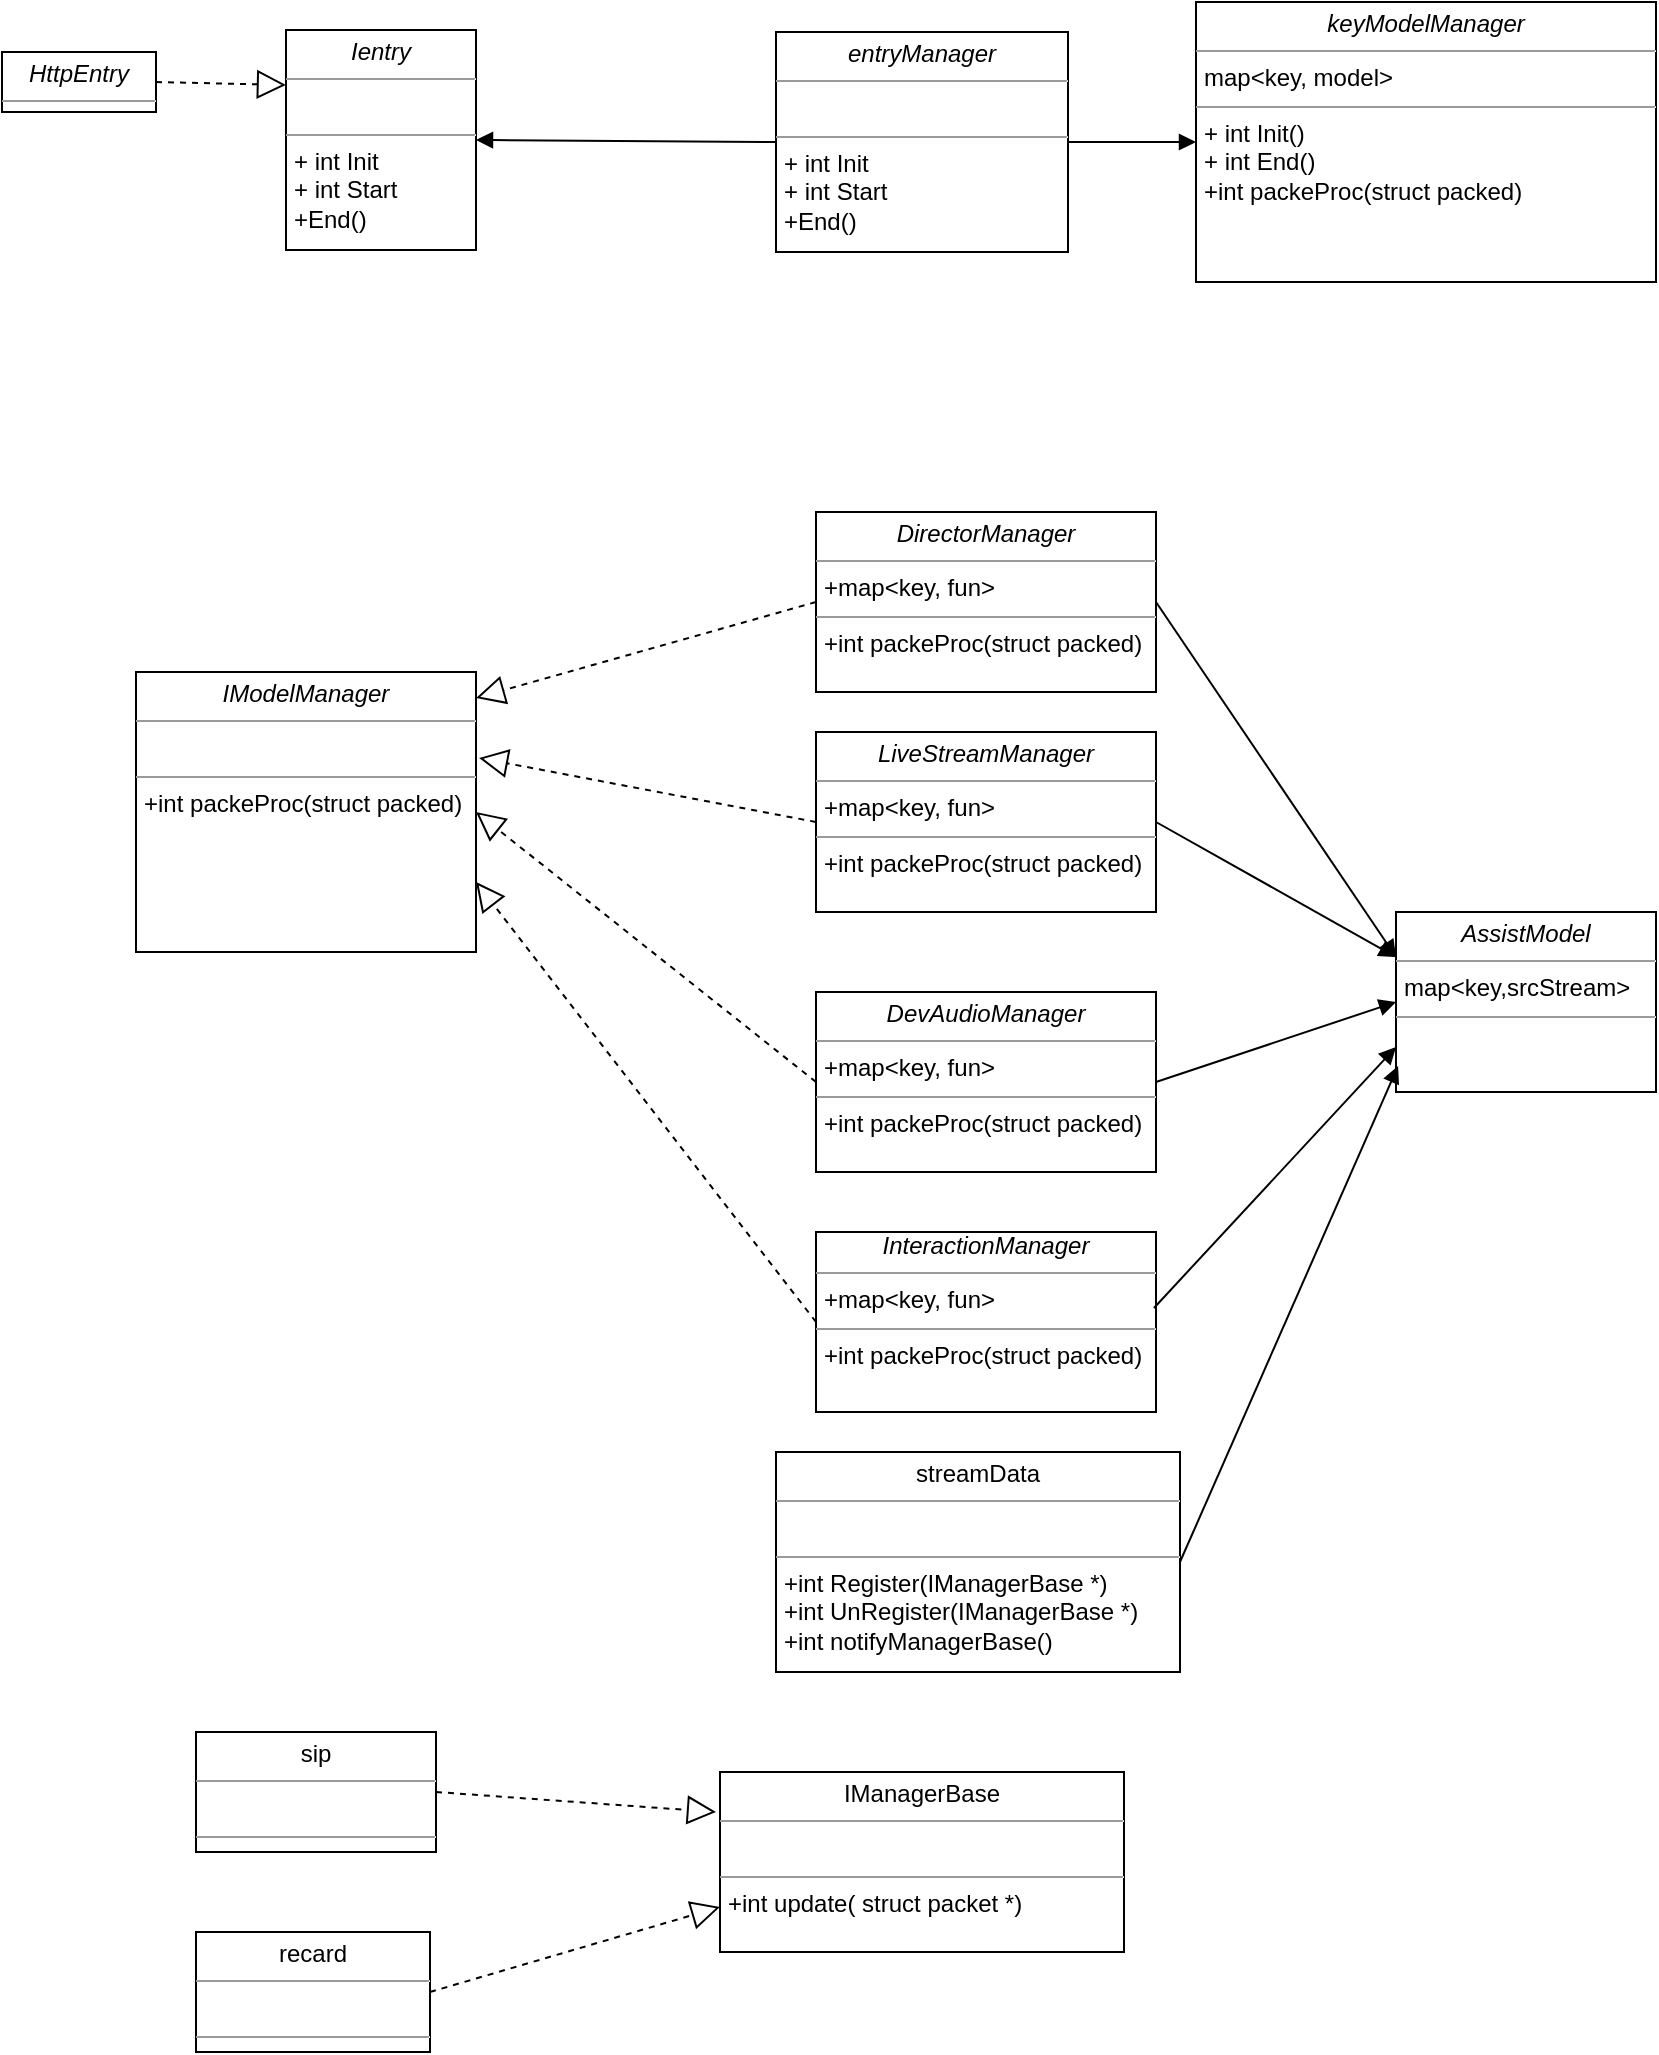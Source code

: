 <mxfile version="10.9.4" type="github"><diagram name="Page-1" id="c4acf3e9-155e-7222-9cf6-157b1a14988f"><mxGraphModel dx="1662" dy="796" grid="1" gridSize="10" guides="1" tooltips="1" connect="1" arrows="1" fold="1" page="1" pageScale="1" pageWidth="850" pageHeight="1100" background="#ffffff" math="0" shadow="0"><root><mxCell id="0"/><mxCell id="1" parent="0"/><mxCell id="5d2195bd80daf111-18" value="&lt;p style=&quot;margin: 0px ; margin-top: 4px ; text-align: center&quot;&gt;&lt;i&gt;Ientry&lt;/i&gt;&lt;/p&gt;&lt;hr size=&quot;1&quot;&gt;&lt;p style=&quot;margin: 0px ; margin-left: 4px&quot;&gt;&lt;br&gt;&lt;/p&gt;&lt;hr size=&quot;1&quot;&gt;&lt;p style=&quot;margin: 0px ; margin-left: 4px&quot;&gt;+ int Init&lt;br&gt;+ int Start&lt;/p&gt;&lt;p style=&quot;margin: 0px ; margin-left: 4px&quot;&gt;+End()&lt;/p&gt;" style="verticalAlign=top;align=left;overflow=fill;fontSize=12;fontFamily=Helvetica;html=1;rounded=0;shadow=0;comic=0;labelBackgroundColor=none;strokeColor=#000000;strokeWidth=1;fillColor=#ffffff;" parent="1" vertex="1"><mxGeometry x="145" y="69" width="95" height="110" as="geometry"/></mxCell><mxCell id="hRWsQAk9_q_5CtCunidB-2" value="&lt;p style=&quot;margin: 0px ; margin-top: 4px ; text-align: center&quot;&gt;&lt;i&gt;HttpEntry&lt;/i&gt;&lt;/p&gt;&lt;hr size=&quot;1&quot;&gt;&lt;p style=&quot;margin: 0px ; margin-left: 4px&quot;&gt;&lt;br&gt;&lt;/p&gt;&lt;hr size=&quot;1&quot;&gt;&lt;p style=&quot;margin: 0px ; margin-left: 4px&quot;&gt;&lt;br&gt;&lt;/p&gt;" style="verticalAlign=top;align=left;overflow=fill;fontSize=12;fontFamily=Helvetica;html=1;rounded=0;shadow=0;comic=0;labelBackgroundColor=none;strokeColor=#000000;strokeWidth=1;fillColor=#ffffff;" parent="1" vertex="1"><mxGeometry x="3" y="80" width="77" height="30" as="geometry"/></mxCell><mxCell id="hRWsQAk9_q_5CtCunidB-3" value="" style="endArrow=block;dashed=1;endFill=0;endSize=12;html=1;entryX=0;entryY=0.25;entryDx=0;entryDy=0;exitX=1;exitY=0.5;exitDx=0;exitDy=0;" parent="1" source="hRWsQAk9_q_5CtCunidB-2" target="5d2195bd80daf111-18" edge="1"><mxGeometry width="160" relative="1" as="geometry"><mxPoint x="83" y="210" as="sourcePoint"/><mxPoint x="243" y="210" as="targetPoint"/></mxGeometry></mxCell><mxCell id="hRWsQAk9_q_5CtCunidB-4" value="&lt;p style=&quot;margin: 0px ; margin-top: 4px ; text-align: center&quot;&gt;&lt;i&gt;keyModelManager&lt;/i&gt;&lt;/p&gt;&lt;hr size=&quot;1&quot;&gt;&lt;p style=&quot;margin: 0px ; margin-left: 4px&quot;&gt;map&amp;lt;key, model&amp;gt;&lt;/p&gt;&lt;hr size=&quot;1&quot;&gt;&lt;p style=&quot;margin: 0px ; margin-left: 4px&quot;&gt;+ int Init()&lt;br&gt;+ int End()&lt;/p&gt;&lt;p style=&quot;margin: 0px ; margin-left: 4px&quot;&gt;+int packeProc(struct packed)&lt;/p&gt;" style="verticalAlign=top;align=left;overflow=fill;fontSize=12;fontFamily=Helvetica;html=1;rounded=0;shadow=0;comic=0;labelBackgroundColor=none;strokeColor=#000000;strokeWidth=1;fillColor=#ffffff;" parent="1" vertex="1"><mxGeometry x="600" y="55" width="230" height="140" as="geometry"/></mxCell><mxCell id="hRWsQAk9_q_5CtCunidB-13" value="" style="html=1;verticalAlign=bottom;endArrow=block;entryX=0;entryY=0.5;entryDx=0;entryDy=0;exitX=1;exitY=0.5;exitDx=0;exitDy=0;" parent="1" source="-tyvcWJgqWN16xtKV-Ea-25" target="hRWsQAk9_q_5CtCunidB-4" edge="1"><mxGeometry width="80" relative="1" as="geometry"><mxPoint x="550" y="160" as="sourcePoint"/><mxPoint x="550" y="140" as="targetPoint"/></mxGeometry></mxCell><mxCell id="FgSPwBX7Uu8gBfBLo_qe-32" value="&lt;p style=&quot;margin: 0px ; margin-top: 4px ; text-align: center&quot;&gt;&lt;span style=&quot;text-align: left&quot;&gt;streamData&lt;/span&gt;&lt;br&gt;&lt;/p&gt;&lt;hr size=&quot;1&quot;&gt;&lt;p style=&quot;margin: 0px ; margin-left: 4px&quot;&gt;&lt;br&gt;&lt;/p&gt;&lt;hr size=&quot;1&quot;&gt;&lt;p style=&quot;margin: 0px ; margin-left: 4px&quot;&gt;+&lt;span&gt;int Register(IManagerBase *)&lt;/span&gt;&lt;/p&gt;&lt;p style=&quot;margin: 0px 0px 0px 4px&quot;&gt;+int UnRegister(IManagerBase *)&lt;/p&gt;&lt;p style=&quot;margin: 0px 0px 0px 4px&quot;&gt;+int notifyManagerBase()&lt;/p&gt;&lt;p style=&quot;margin: 0px ; margin-left: 4px&quot;&gt;&lt;br&gt;&lt;/p&gt;" style="verticalAlign=top;align=left;overflow=fill;fontSize=12;fontFamily=Helvetica;html=1;rounded=0;shadow=0;comic=0;labelBackgroundColor=none;strokeColor=#000000;strokeWidth=1;fillColor=#ffffff;" parent="1" vertex="1"><mxGeometry x="390" y="780" width="202" height="110" as="geometry"/></mxCell><mxCell id="-tyvcWJgqWN16xtKV-Ea-1" value="&lt;p style=&quot;margin: 0px ; margin-top: 4px ; text-align: center&quot;&gt;&lt;i&gt;IModelManager&lt;/i&gt;&lt;/p&gt;&lt;hr size=&quot;1&quot;&gt;&lt;p style=&quot;margin: 0px ; margin-left: 4px&quot;&gt;&lt;br&gt;&lt;/p&gt;&lt;hr size=&quot;1&quot;&gt;&lt;p style=&quot;margin: 0px ; margin-left: 4px&quot;&gt;&lt;span&gt;+int packeProc(struct packed)&lt;/span&gt;&lt;br&gt;&lt;/p&gt;" style="verticalAlign=top;align=left;overflow=fill;fontSize=12;fontFamily=Helvetica;html=1;rounded=0;shadow=0;comic=0;labelBackgroundColor=none;strokeColor=#000000;strokeWidth=1;fillColor=#ffffff;" vertex="1" parent="1"><mxGeometry x="70" y="390" width="170" height="140" as="geometry"/></mxCell><mxCell id="-tyvcWJgqWN16xtKV-Ea-2" value="" style="endArrow=block;dashed=1;endFill=0;endSize=12;html=1;exitX=0;exitY=0.5;exitDx=0;exitDy=0;" edge="1" parent="1" source="-tyvcWJgqWN16xtKV-Ea-3"><mxGeometry width="160" relative="1" as="geometry"><mxPoint x="370" y="355" as="sourcePoint"/><mxPoint x="240" y="403" as="targetPoint"/></mxGeometry></mxCell><mxCell id="-tyvcWJgqWN16xtKV-Ea-3" value="&lt;p style=&quot;margin: 0px ; margin-top: 4px ; text-align: center&quot;&gt;&lt;i&gt;DirectorManager&lt;/i&gt;&lt;/p&gt;&lt;hr size=&quot;1&quot;&gt;&lt;p style=&quot;margin: 0px ; margin-left: 4px&quot;&gt;+map&amp;lt;key, fun&amp;gt;&lt;br&gt;&lt;/p&gt;&lt;hr size=&quot;1&quot;&gt;&lt;p style=&quot;margin: 0px ; margin-left: 4px&quot;&gt;&lt;span&gt;+int packeProc(struct packed)&lt;/span&gt;&lt;br&gt;&lt;/p&gt;" style="verticalAlign=top;align=left;overflow=fill;fontSize=12;fontFamily=Helvetica;html=1;rounded=0;shadow=0;comic=0;labelBackgroundColor=none;strokeColor=#000000;strokeWidth=1;fillColor=#ffffff;" vertex="1" parent="1"><mxGeometry x="410" y="310" width="170" height="90" as="geometry"/></mxCell><mxCell id="-tyvcWJgqWN16xtKV-Ea-4" value="&lt;p style=&quot;margin: 0px ; margin-top: 4px ; text-align: center&quot;&gt;&lt;i&gt;LiveStreamManager&lt;/i&gt;&lt;/p&gt;&lt;hr size=&quot;1&quot;&gt;&lt;p style=&quot;margin: 0px ; margin-left: 4px&quot;&gt;+map&amp;lt;key, fun&amp;gt;&lt;br&gt;&lt;/p&gt;&lt;hr size=&quot;1&quot;&gt;&lt;p style=&quot;margin: 0px ; margin-left: 4px&quot;&gt;&lt;span&gt;+int packeProc(struct packed)&lt;/span&gt;&lt;br&gt;&lt;/p&gt;" style="verticalAlign=top;align=left;overflow=fill;fontSize=12;fontFamily=Helvetica;html=1;rounded=0;shadow=0;comic=0;labelBackgroundColor=none;strokeColor=#000000;strokeWidth=1;fillColor=#ffffff;" vertex="1" parent="1"><mxGeometry x="410" y="420" width="170" height="90" as="geometry"/></mxCell><mxCell id="-tyvcWJgqWN16xtKV-Ea-5" value="&lt;p style=&quot;margin: 0px ; margin-top: 4px ; text-align: center&quot;&gt;&lt;i&gt;DevAudioManager&lt;/i&gt;&lt;/p&gt;&lt;hr size=&quot;1&quot;&gt;&lt;p style=&quot;margin: 0px ; margin-left: 4px&quot;&gt;+map&amp;lt;key, fun&amp;gt;&lt;br&gt;&lt;/p&gt;&lt;hr size=&quot;1&quot;&gt;&lt;p style=&quot;margin: 0px ; margin-left: 4px&quot;&gt;&lt;span&gt;+int packeProc(struct packed)&lt;/span&gt;&lt;br&gt;&lt;/p&gt;" style="verticalAlign=top;align=left;overflow=fill;fontSize=12;fontFamily=Helvetica;html=1;rounded=0;shadow=0;comic=0;labelBackgroundColor=none;strokeColor=#000000;strokeWidth=1;fillColor=#ffffff;" vertex="1" parent="1"><mxGeometry x="410" y="550" width="170" height="90" as="geometry"/></mxCell><mxCell id="-tyvcWJgqWN16xtKV-Ea-6" value="" style="endArrow=block;dashed=1;endFill=0;endSize=12;html=1;entryX=1.009;entryY=0.307;entryDx=0;entryDy=0;exitX=0;exitY=0.5;exitDx=0;exitDy=0;entryPerimeter=0;" edge="1" parent="1" source="-tyvcWJgqWN16xtKV-Ea-4" target="-tyvcWJgqWN16xtKV-Ea-1"><mxGeometry width="160" relative="1" as="geometry"><mxPoint x="400" y="460" as="sourcePoint"/><mxPoint x="243" y="365" as="targetPoint"/></mxGeometry></mxCell><mxCell id="-tyvcWJgqWN16xtKV-Ea-7" value="" style="endArrow=block;dashed=1;endFill=0;endSize=12;html=1;entryX=1;entryY=0.5;entryDx=0;entryDy=0;exitX=0;exitY=0.5;exitDx=0;exitDy=0;" edge="1" parent="1" source="-tyvcWJgqWN16xtKV-Ea-5" target="-tyvcWJgqWN16xtKV-Ea-1"><mxGeometry width="160" relative="1" as="geometry"><mxPoint x="420" y="475" as="sourcePoint"/><mxPoint x="243" y="400" as="targetPoint"/></mxGeometry></mxCell><mxCell id="-tyvcWJgqWN16xtKV-Ea-9" value="&lt;p style=&quot;margin: 0px ; margin-top: 4px ; text-align: center&quot;&gt;&lt;i&gt;AssistModel&lt;/i&gt;&lt;/p&gt;&lt;hr size=&quot;1&quot;&gt;&lt;p style=&quot;margin: 0px ; margin-left: 4px&quot;&gt;map&amp;lt;key,srcStream&amp;gt;&lt;/p&gt;&lt;hr size=&quot;1&quot;&gt;&lt;p style=&quot;margin: 0px ; margin-left: 4px&quot;&gt;&lt;br&gt;&lt;/p&gt;" style="verticalAlign=top;align=left;overflow=fill;fontSize=12;fontFamily=Helvetica;html=1;rounded=0;shadow=0;comic=0;labelBackgroundColor=none;strokeColor=#000000;strokeWidth=1;fillColor=#ffffff;" vertex="1" parent="1"><mxGeometry x="700" y="510" width="130" height="90" as="geometry"/></mxCell><mxCell id="-tyvcWJgqWN16xtKV-Ea-10" value="&lt;div style=&quot;text-align: center&quot;&gt;&lt;span&gt;&lt;i&gt;Interaction&lt;/i&gt;&lt;/span&gt;&lt;i&gt;Manager&lt;/i&gt;&lt;/div&gt;&lt;hr size=&quot;1&quot;&gt;&lt;p style=&quot;margin: 0px ; margin-left: 4px&quot;&gt;+map&amp;lt;key, fun&amp;gt;&lt;br&gt;&lt;/p&gt;&lt;hr size=&quot;1&quot;&gt;&lt;p style=&quot;margin: 0px ; margin-left: 4px&quot;&gt;&lt;span&gt;+int packeProc(struct packed)&lt;/span&gt;&lt;br&gt;&lt;/p&gt;" style="verticalAlign=top;align=left;overflow=fill;fontSize=12;fontFamily=Helvetica;html=1;rounded=0;shadow=0;comic=0;labelBackgroundColor=none;strokeColor=#000000;strokeWidth=1;fillColor=#ffffff;" vertex="1" parent="1"><mxGeometry x="410" y="670" width="170" height="90" as="geometry"/></mxCell><mxCell id="-tyvcWJgqWN16xtKV-Ea-11" value="" style="endArrow=block;dashed=1;endFill=0;endSize=12;html=1;entryX=1;entryY=0.75;entryDx=0;entryDy=0;exitX=0;exitY=0.5;exitDx=0;exitDy=0;" edge="1" parent="1" source="-tyvcWJgqWN16xtKV-Ea-10" target="-tyvcWJgqWN16xtKV-Ea-1"><mxGeometry width="160" relative="1" as="geometry"><mxPoint x="420" y="605" as="sourcePoint"/><mxPoint x="250" y="505" as="targetPoint"/></mxGeometry></mxCell><mxCell id="-tyvcWJgqWN16xtKV-Ea-12" value="" style="html=1;verticalAlign=bottom;endArrow=block;entryX=0;entryY=0.25;entryDx=0;entryDy=0;exitX=1;exitY=0.5;exitDx=0;exitDy=0;" edge="1" parent="1" source="-tyvcWJgqWN16xtKV-Ea-3" target="-tyvcWJgqWN16xtKV-Ea-9"><mxGeometry width="80" relative="1" as="geometry"><mxPoint x="680" y="370" as="sourcePoint"/><mxPoint x="640" y="354.5" as="targetPoint"/></mxGeometry></mxCell><mxCell id="-tyvcWJgqWN16xtKV-Ea-13" value="" style="html=1;verticalAlign=bottom;endArrow=block;entryX=0;entryY=0.25;entryDx=0;entryDy=0;exitX=1;exitY=0.5;exitDx=0;exitDy=0;" edge="1" parent="1" source="-tyvcWJgqWN16xtKV-Ea-4" target="-tyvcWJgqWN16xtKV-Ea-9"><mxGeometry width="80" relative="1" as="geometry"><mxPoint x="610" y="510" as="sourcePoint"/><mxPoint x="650" y="343" as="targetPoint"/></mxGeometry></mxCell><mxCell id="-tyvcWJgqWN16xtKV-Ea-14" value="" style="html=1;verticalAlign=bottom;endArrow=block;entryX=0;entryY=0.5;entryDx=0;entryDy=0;exitX=1;exitY=0.5;exitDx=0;exitDy=0;" edge="1" parent="1" source="-tyvcWJgqWN16xtKV-Ea-5" target="-tyvcWJgqWN16xtKV-Ea-9"><mxGeometry width="80" relative="1" as="geometry"><mxPoint x="770" y="670" as="sourcePoint"/><mxPoint x="650" y="453" as="targetPoint"/></mxGeometry></mxCell><mxCell id="-tyvcWJgqWN16xtKV-Ea-15" value="" style="html=1;verticalAlign=bottom;endArrow=block;entryX=0;entryY=0.75;entryDx=0;entryDy=0;exitX=0.994;exitY=0.422;exitDx=0;exitDy=0;exitPerimeter=0;" edge="1" parent="1" source="-tyvcWJgqWN16xtKV-Ea-10" target="-tyvcWJgqWN16xtKV-Ea-9"><mxGeometry width="80" relative="1" as="geometry"><mxPoint x="710" y="660" as="sourcePoint"/><mxPoint x="650" y="628" as="targetPoint"/></mxGeometry></mxCell><mxCell id="-tyvcWJgqWN16xtKV-Ea-16" value="" style="html=1;verticalAlign=bottom;endArrow=block;entryX=0.008;entryY=0.856;entryDx=0;entryDy=0;entryPerimeter=0;exitX=1;exitY=0.5;exitDx=0;exitDy=0;" edge="1" parent="1" source="FgSPwBX7Uu8gBfBLo_qe-32" target="-tyvcWJgqWN16xtKV-Ea-9"><mxGeometry width="80" relative="1" as="geometry"><mxPoint x="730" y="710" as="sourcePoint"/><mxPoint x="650" y="750" as="targetPoint"/><Array as="points"/></mxGeometry></mxCell><mxCell id="-tyvcWJgqWN16xtKV-Ea-17" value="&lt;p style=&quot;margin: 0px ; margin-top: 4px ; text-align: center&quot;&gt;&lt;span style=&quot;text-align: left&quot;&gt;recard&lt;/span&gt;&lt;br&gt;&lt;/p&gt;&lt;hr size=&quot;1&quot;&gt;&lt;p style=&quot;margin: 0px ; margin-left: 4px&quot;&gt;&lt;br&gt;&lt;/p&gt;&lt;hr size=&quot;1&quot;&gt;&lt;p style=&quot;margin: 0px ; margin-left: 4px&quot;&gt;&lt;br&gt;&lt;/p&gt;&lt;p style=&quot;margin: 0px ; margin-left: 4px&quot;&gt;&lt;br&gt;&lt;/p&gt;" style="verticalAlign=top;align=left;overflow=fill;fontSize=12;fontFamily=Helvetica;html=1;rounded=0;shadow=0;comic=0;labelBackgroundColor=none;strokeColor=#000000;strokeWidth=1;fillColor=#ffffff;" vertex="1" parent="1"><mxGeometry x="100" y="1020" width="117" height="60" as="geometry"/></mxCell><mxCell id="-tyvcWJgqWN16xtKV-Ea-21" value="&lt;p style=&quot;margin: 0px ; margin-top: 4px ; text-align: center&quot;&gt;&lt;span style=&quot;text-align: left&quot;&gt;sip&lt;/span&gt;&lt;br&gt;&lt;/p&gt;&lt;hr size=&quot;1&quot;&gt;&lt;p style=&quot;margin: 0px ; margin-left: 4px&quot;&gt;&lt;br&gt;&lt;/p&gt;&lt;hr size=&quot;1&quot;&gt;&lt;p style=&quot;margin: 0px ; margin-left: 4px&quot;&gt;&lt;br&gt;&lt;/p&gt;&lt;p style=&quot;margin: 0px ; margin-left: 4px&quot;&gt;&lt;br&gt;&lt;/p&gt;" style="verticalAlign=top;align=left;overflow=fill;fontSize=12;fontFamily=Helvetica;html=1;rounded=0;shadow=0;comic=0;labelBackgroundColor=none;strokeColor=#000000;strokeWidth=1;fillColor=#ffffff;" vertex="1" parent="1"><mxGeometry x="100" y="920" width="120" height="60" as="geometry"/></mxCell><mxCell id="-tyvcWJgqWN16xtKV-Ea-25" value="&lt;p style=&quot;margin: 0px ; margin-top: 4px ; text-align: center&quot;&gt;&lt;i&gt;entryManager&lt;/i&gt;&lt;/p&gt;&lt;hr size=&quot;1&quot;&gt;&lt;p style=&quot;margin: 0px ; margin-left: 4px&quot;&gt;&lt;br&gt;&lt;/p&gt;&lt;hr size=&quot;1&quot;&gt;&lt;p style=&quot;margin: 0px ; margin-left: 4px&quot;&gt;+ int Init&lt;br&gt;+ int Start&lt;/p&gt;&lt;p style=&quot;margin: 0px ; margin-left: 4px&quot;&gt;+End()&lt;/p&gt;" style="verticalAlign=top;align=left;overflow=fill;fontSize=12;fontFamily=Helvetica;html=1;rounded=0;shadow=0;comic=0;labelBackgroundColor=none;strokeColor=#000000;strokeWidth=1;fillColor=#ffffff;" vertex="1" parent="1"><mxGeometry x="390" y="70" width="146" height="110" as="geometry"/></mxCell><mxCell id="-tyvcWJgqWN16xtKV-Ea-26" value="" style="html=1;verticalAlign=bottom;endArrow=block;exitX=0;exitY=0.5;exitDx=0;exitDy=0;entryX=1;entryY=0.5;entryDx=0;entryDy=0;" edge="1" parent="1" source="-tyvcWJgqWN16xtKV-Ea-25" target="5d2195bd80daf111-18"><mxGeometry width="80" relative="1" as="geometry"><mxPoint x="623" y="150" as="sourcePoint"/><mxPoint x="546" y="150" as="targetPoint"/></mxGeometry></mxCell><mxCell id="-tyvcWJgqWN16xtKV-Ea-31" value="&lt;p style=&quot;margin: 0px ; margin-top: 4px ; text-align: center&quot;&gt;&lt;span style=&quot;text-align: left&quot;&gt;IManagerBase&lt;/span&gt;&lt;br&gt;&lt;/p&gt;&lt;hr size=&quot;1&quot;&gt;&lt;p style=&quot;margin: 0px ; margin-left: 4px&quot;&gt;&lt;br&gt;&lt;/p&gt;&lt;hr size=&quot;1&quot;&gt;&lt;p style=&quot;margin: 0px ; margin-left: 4px&quot;&gt;+&lt;span&gt;int update( struct packet *)&lt;/span&gt;&lt;/p&gt;&lt;p style=&quot;margin: 0px ; margin-left: 4px&quot;&gt;&lt;br&gt;&lt;/p&gt;" style="verticalAlign=top;align=left;overflow=fill;fontSize=12;fontFamily=Helvetica;html=1;rounded=0;shadow=0;comic=0;labelBackgroundColor=none;strokeColor=#000000;strokeWidth=1;fillColor=#ffffff;" vertex="1" parent="1"><mxGeometry x="362" y="940" width="202" height="90" as="geometry"/></mxCell><mxCell id="-tyvcWJgqWN16xtKV-Ea-32" value="" style="endArrow=block;dashed=1;endFill=0;endSize=12;html=1;exitX=1;exitY=0.5;exitDx=0;exitDy=0;" edge="1" parent="1" source="-tyvcWJgqWN16xtKV-Ea-21"><mxGeometry width="160" relative="1" as="geometry"><mxPoint x="420" y="725" as="sourcePoint"/><mxPoint x="360" y="960" as="targetPoint"/></mxGeometry></mxCell><mxCell id="-tyvcWJgqWN16xtKV-Ea-33" value="" style="endArrow=block;dashed=1;endFill=0;endSize=12;html=1;exitX=1;exitY=0.5;exitDx=0;exitDy=0;entryX=0;entryY=0.75;entryDx=0;entryDy=0;" edge="1" parent="1" source="-tyvcWJgqWN16xtKV-Ea-17" target="-tyvcWJgqWN16xtKV-Ea-31"><mxGeometry width="160" relative="1" as="geometry"><mxPoint x="230" y="960" as="sourcePoint"/><mxPoint x="370" y="970" as="targetPoint"/></mxGeometry></mxCell></root></mxGraphModel></diagram></mxfile>